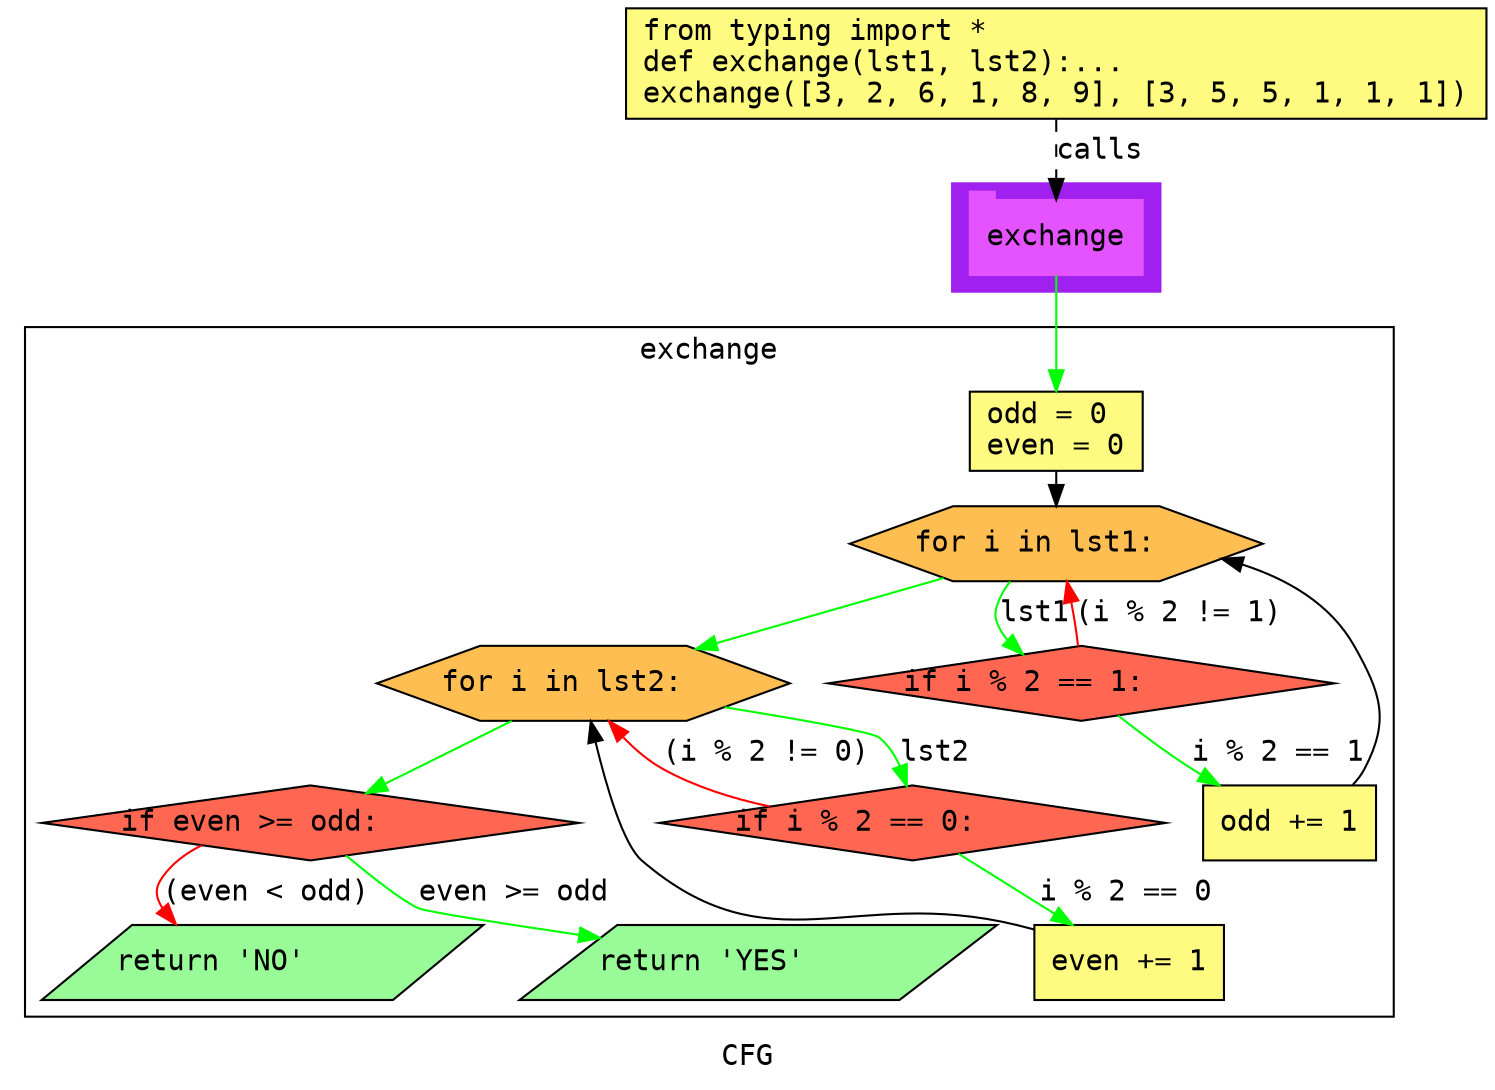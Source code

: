 digraph cluster342CFG {
	graph [bb="0,0,709.5,515",
		compound=True,
		fontname="DejaVu Sans Mono",
		label=CFG,
		lheight=0.21,
		lp="354.75,11.5",
		lwidth=0.35,
		pack=False,
		rankdir=TB,
		ranksep=0.02
	];
	node [fontname="DejaVu Sans Mono",
		label="\N"
	];
	edge [fontname="DejaVu Sans Mono"];
	subgraph cluster_1 {
		graph [bb="453,379,553,431",
			color=purple,
			compound=true,
			fontname="DejaVu Sans Mono",
			label="",
			rankdir=TB,
			ranksep=0.02,
			shape=tab,
			style=filled
		];
		node [fontname="DejaVu Sans Mono"];
		edge [fontname="DejaVu Sans Mono"];
		18	[color="#E552FF",
			height=0.5,
			label=exchange,
			linenum="[17]",
			pos="503,405",
			shape=tab,
			style=filled,
			width=1.1528];
	}
	subgraph cluster0exchange {
		graph [bb="8,31,664,362",
			compound=True,
			fontname="DejaVu Sans Mono",
			label=exchange,
			lheight=0.21,
			lp="336,350.5",
			lwidth=0.93,
			pack=False,
			rankdir=TB,
			ranksep=0.02
		];
		node [fontname="DejaVu Sans Mono"];
		edge [fontname="DejaVu Sans Mono"];
		3	[fillcolor="#FFFB81",
			height=0.52778,
			label="odd = 0\leven = 0\l",
			linenum="[5, 6]",
			pos="503,312",
			shape=rectangle,
			style="filled,solid",
			width=1.1528];
		4	[fillcolor="#FFBE52",
			height=0.5,
			label="for i in lst1:\l",
			linenum="[7]",
			pos="503,258",
			shape=hexagon,
			style="filled,solid",
			width=2.7518];
		3 -> 4	[color=black,
			pos="e,503,276.22 503,292.81 503,290.71 503,288.53 503,286.33"];
		5	[fillcolor="#FF6752",
			height=0.5,
			label="if i % 2 == 1:\l",
			linenum="[8]",
			pos="515,191",
			shape=diamond,
			style="filled,solid",
			width=3.3702];
		4 -> 5	[color=green,
			label=lst1,
			lp="489,224.5",
			pos="e,483.8,204.71 477.41,239.92 475.25,237.51 473.37,234.87 472,232 469.12,225.99 468.68,222.78 472,217 473.15,214.99 474.54,213.13 \
476.09,211.41"];
		6	[fillcolor="#FFBE52",
			height=0.5,
			label="for i in lst2:\l",
			linenum="[10]",
			pos="277,191",
			shape=hexagon,
			style="filled,solid",
			width=2.7518];
		4 -> 6	[color=green,
			pos="e,330.82,207.48 449.15,241.51 416.6,232.15 374.91,220.16 340.72,210.33"];
		5 -> 4	[color=red,
			label="(i % 2 != 1)",
			lp="562,224.5",
			pos="e,508.16,239.87 513.46,208.83 512.85,214.27 512.05,220.44 510.24,229.81"];
		7	[fillcolor="#FFFB81",
			height=0.5,
			label="odd += 1\l",
			linenum="[9]",
			pos="614,124",
			shape=rectangle,
			style="filled,solid",
			width=1.1528];
		5 -> 7	[color=green,
			label="i % 2 == 1",
			lp="608.5,157.5",
			pos="e,580.23,142.08 532.28,175.54 542.15,167.58 554.94,157.77 567,150 568.44,149.07 569.92,148.15 571.43,147.23"];
		7 -> 4	[color=black,
			pos="e,582.48,250.7 644.31,142.27 646.55,144.59 648.52,147.17 650,150 662.2,173.32 657.77,185.99 645,209 633.94,228.92 613.84,240.83 \
592.18,247.88"];
		9	[fillcolor="#FF6752",
			height=0.5,
			label="if i % 2 == 0:\l",
			linenum="[11]",
			pos="433,124",
			shape=diamond,
			style="filled,solid",
			width=3.3702];
		6 -> 9	[color=green,
			label=lst2,
			lp="444,157.5",
			pos="e,430.59,142.05 344.8,179.47 379.42,173.84 414.93,167.55 418,165 422.17,161.53 425.18,156.78 427.36,151.76"];
		10	[fillcolor="#FF6752",
			height=0.5,
			label="if even >= odd:\l",
			linenum="[13]",
			pos="145,124",
			shape=diamond,
			style="filled,solid",
			width=3.5745];
		6 -> 10	[color=green,
			pos="e,171.95,138.27 242.32,172.92 223.41,163.61 200.04,152.11 180.95,142.7"];
		9 -> 6	[color=red,
			label="(i % 2 != 0)",
			lp="368,157.5",
			pos="e,290.52,172.91 368.39,132.48 351.32,136.19 333.38,141.72 318,150 310.61,153.98 303.64,159.68 297.61,165.53"];
		11	[fillcolor="#FFFB81",
			height=0.5,
			label="even += 1\l",
			linenum="[12]",
			pos="523,57",
			shape=rectangle,
			style="filled,solid",
			width=1.2639];
		9 -> 11	[color=green,
			label="i % 2 == 0",
			lp="527.5,90.5",
			pos="e,499.35,75.079 452.53,108.9 463.81,100.75 478.27,90.302 491.16,80.995"];
		11 -> 6	[color=black,
			pos="e,280.17,172.76 477.44,72.765 474.6,73.557 471.77,74.309 469,75 396.18,93.191 359.05,56.082 303,106 294.43,113.63 286.95,141.29 \
282.25,162.81"];
		13	[fillcolor="#98fb98",
			height=0.5,
			label="return 'YES'\l",
			linenum="[14]",
			pos="349,57",
			shape=parallelogram,
			style="filled,solid",
			width=3.0706];
		10 -> 13	[color=green,
			label="even >= odd",
			lp="242.5,90.5",
			pos="e,275.08,68.518 162.34,108.18 174.39,98.174 189.58,86.219 197,83 203.84,80.034 233.52,74.913 264.87,70.075"];
		14	[fillcolor="#98fb98",
			height=0.5,
			label="return 'NO'\l",
			linenum="[15]",
			pos="118,57",
			shape=parallelogram,
			style="filled,solid",
			width=2.8323];
		10 -> 14	[color=red,
			label="(even < odd)",
			lp="124,90.5",
			pos="e,80.274,75.234 92.896,113.25 85.473,109.65 78.758,104.72 74,98 71.111,93.919 70.669,90.763 74.69,83.733"];
	}
	1	[fillcolor="#FFFB81",
		height=0.73611,
		label="from typing import *\ldef exchange(lst1, lst2):...\lexchange([3, 2, 6, 1, 8, 9], [3, 5, 5, 1, 1, 1])\l",
		linenum="[1]",
		pos="503,488.5",
		shape=rectangle,
		style="filled,solid",
		width=5.7361];
	1 -> 18	[label=calls,
		lp="524,446.5",
		pos="e,503,423.13 503,461.71 503,452.66 503,442.47 503,433.3",
		style=dashed];
	18 -> 3	[color=green,
		pos="e,503,331.29 503,386.88 503,374.12 503,356.4 503,341.52"];
}
